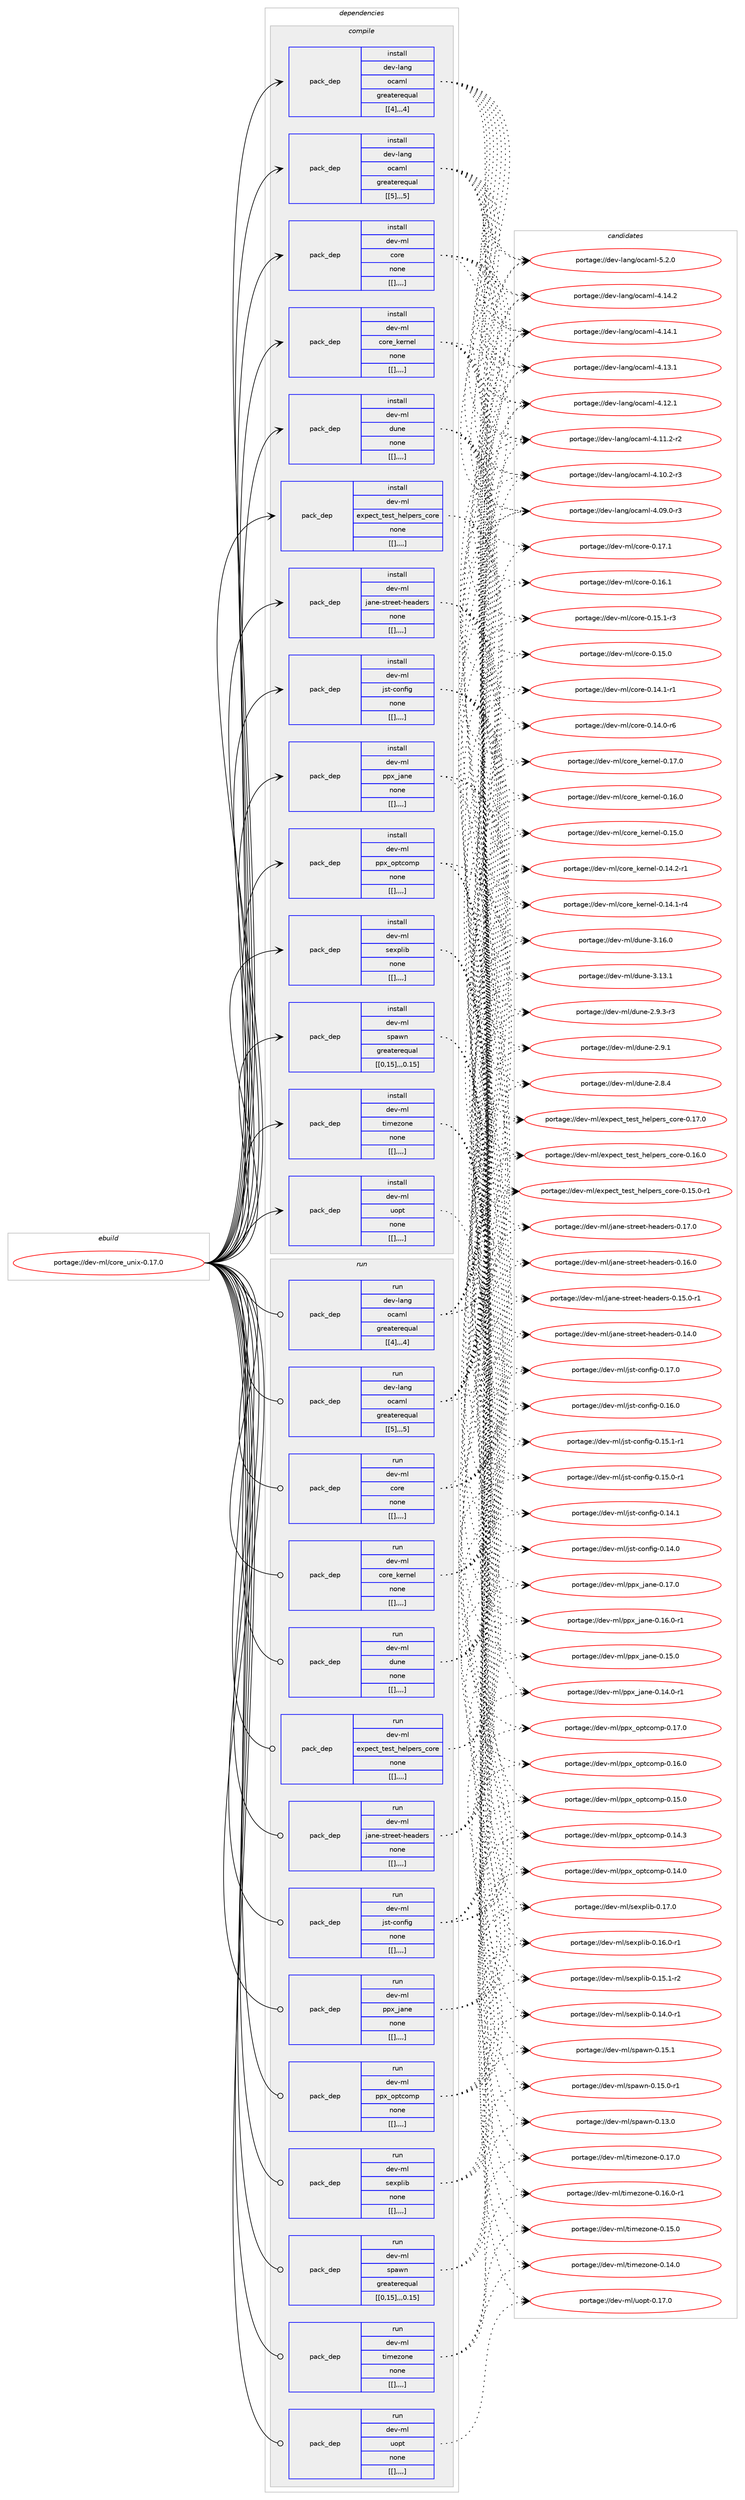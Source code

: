 digraph prolog {

# *************
# Graph options
# *************

newrank=true;
concentrate=true;
compound=true;
graph [rankdir=LR,fontname=Helvetica,fontsize=10,ranksep=1.5];#, ranksep=2.5, nodesep=0.2];
edge  [arrowhead=vee];
node  [fontname=Helvetica,fontsize=10];

# **********
# The ebuild
# **********

subgraph cluster_leftcol {
color=gray;
label=<<i>ebuild</i>>;
id [label="portage://dev-ml/core_unix-0.17.0", color=red, width=4, href="../dev-ml/core_unix-0.17.0.svg"];
}

# ****************
# The dependencies
# ****************

subgraph cluster_midcol {
color=gray;
label=<<i>dependencies</i>>;
subgraph cluster_compile {
fillcolor="#eeeeee";
style=filled;
label=<<i>compile</i>>;
subgraph pack88490 {
dependency119419 [label=<<TABLE BORDER="0" CELLBORDER="1" CELLSPACING="0" CELLPADDING="4" WIDTH="220"><TR><TD ROWSPAN="6" CELLPADDING="30">pack_dep</TD></TR><TR><TD WIDTH="110">install</TD></TR><TR><TD>dev-lang</TD></TR><TR><TD>ocaml</TD></TR><TR><TD>greaterequal</TD></TR><TR><TD>[[4],,,4]</TD></TR></TABLE>>, shape=none, color=blue];
}
id:e -> dependency119419:w [weight=20,style="solid",arrowhead="vee"];
subgraph pack88491 {
dependency119420 [label=<<TABLE BORDER="0" CELLBORDER="1" CELLSPACING="0" CELLPADDING="4" WIDTH="220"><TR><TD ROWSPAN="6" CELLPADDING="30">pack_dep</TD></TR><TR><TD WIDTH="110">install</TD></TR><TR><TD>dev-lang</TD></TR><TR><TD>ocaml</TD></TR><TR><TD>greaterequal</TD></TR><TR><TD>[[5],,,5]</TD></TR></TABLE>>, shape=none, color=blue];
}
id:e -> dependency119420:w [weight=20,style="solid",arrowhead="vee"];
subgraph pack88492 {
dependency119421 [label=<<TABLE BORDER="0" CELLBORDER="1" CELLSPACING="0" CELLPADDING="4" WIDTH="220"><TR><TD ROWSPAN="6" CELLPADDING="30">pack_dep</TD></TR><TR><TD WIDTH="110">install</TD></TR><TR><TD>dev-ml</TD></TR><TR><TD>core</TD></TR><TR><TD>none</TD></TR><TR><TD>[[],,,,]</TD></TR></TABLE>>, shape=none, color=blue];
}
id:e -> dependency119421:w [weight=20,style="solid",arrowhead="vee"];
subgraph pack88493 {
dependency119422 [label=<<TABLE BORDER="0" CELLBORDER="1" CELLSPACING="0" CELLPADDING="4" WIDTH="220"><TR><TD ROWSPAN="6" CELLPADDING="30">pack_dep</TD></TR><TR><TD WIDTH="110">install</TD></TR><TR><TD>dev-ml</TD></TR><TR><TD>core_kernel</TD></TR><TR><TD>none</TD></TR><TR><TD>[[],,,,]</TD></TR></TABLE>>, shape=none, color=blue];
}
id:e -> dependency119422:w [weight=20,style="solid",arrowhead="vee"];
subgraph pack88494 {
dependency119423 [label=<<TABLE BORDER="0" CELLBORDER="1" CELLSPACING="0" CELLPADDING="4" WIDTH="220"><TR><TD ROWSPAN="6" CELLPADDING="30">pack_dep</TD></TR><TR><TD WIDTH="110">install</TD></TR><TR><TD>dev-ml</TD></TR><TR><TD>dune</TD></TR><TR><TD>none</TD></TR><TR><TD>[[],,,,]</TD></TR></TABLE>>, shape=none, color=blue];
}
id:e -> dependency119423:w [weight=20,style="solid",arrowhead="vee"];
subgraph pack88495 {
dependency119424 [label=<<TABLE BORDER="0" CELLBORDER="1" CELLSPACING="0" CELLPADDING="4" WIDTH="220"><TR><TD ROWSPAN="6" CELLPADDING="30">pack_dep</TD></TR><TR><TD WIDTH="110">install</TD></TR><TR><TD>dev-ml</TD></TR><TR><TD>expect_test_helpers_core</TD></TR><TR><TD>none</TD></TR><TR><TD>[[],,,,]</TD></TR></TABLE>>, shape=none, color=blue];
}
id:e -> dependency119424:w [weight=20,style="solid",arrowhead="vee"];
subgraph pack88496 {
dependency119425 [label=<<TABLE BORDER="0" CELLBORDER="1" CELLSPACING="0" CELLPADDING="4" WIDTH="220"><TR><TD ROWSPAN="6" CELLPADDING="30">pack_dep</TD></TR><TR><TD WIDTH="110">install</TD></TR><TR><TD>dev-ml</TD></TR><TR><TD>jane-street-headers</TD></TR><TR><TD>none</TD></TR><TR><TD>[[],,,,]</TD></TR></TABLE>>, shape=none, color=blue];
}
id:e -> dependency119425:w [weight=20,style="solid",arrowhead="vee"];
subgraph pack88497 {
dependency119426 [label=<<TABLE BORDER="0" CELLBORDER="1" CELLSPACING="0" CELLPADDING="4" WIDTH="220"><TR><TD ROWSPAN="6" CELLPADDING="30">pack_dep</TD></TR><TR><TD WIDTH="110">install</TD></TR><TR><TD>dev-ml</TD></TR><TR><TD>jst-config</TD></TR><TR><TD>none</TD></TR><TR><TD>[[],,,,]</TD></TR></TABLE>>, shape=none, color=blue];
}
id:e -> dependency119426:w [weight=20,style="solid",arrowhead="vee"];
subgraph pack88498 {
dependency119427 [label=<<TABLE BORDER="0" CELLBORDER="1" CELLSPACING="0" CELLPADDING="4" WIDTH="220"><TR><TD ROWSPAN="6" CELLPADDING="30">pack_dep</TD></TR><TR><TD WIDTH="110">install</TD></TR><TR><TD>dev-ml</TD></TR><TR><TD>ppx_jane</TD></TR><TR><TD>none</TD></TR><TR><TD>[[],,,,]</TD></TR></TABLE>>, shape=none, color=blue];
}
id:e -> dependency119427:w [weight=20,style="solid",arrowhead="vee"];
subgraph pack88499 {
dependency119428 [label=<<TABLE BORDER="0" CELLBORDER="1" CELLSPACING="0" CELLPADDING="4" WIDTH="220"><TR><TD ROWSPAN="6" CELLPADDING="30">pack_dep</TD></TR><TR><TD WIDTH="110">install</TD></TR><TR><TD>dev-ml</TD></TR><TR><TD>ppx_optcomp</TD></TR><TR><TD>none</TD></TR><TR><TD>[[],,,,]</TD></TR></TABLE>>, shape=none, color=blue];
}
id:e -> dependency119428:w [weight=20,style="solid",arrowhead="vee"];
subgraph pack88500 {
dependency119429 [label=<<TABLE BORDER="0" CELLBORDER="1" CELLSPACING="0" CELLPADDING="4" WIDTH="220"><TR><TD ROWSPAN="6" CELLPADDING="30">pack_dep</TD></TR><TR><TD WIDTH="110">install</TD></TR><TR><TD>dev-ml</TD></TR><TR><TD>sexplib</TD></TR><TR><TD>none</TD></TR><TR><TD>[[],,,,]</TD></TR></TABLE>>, shape=none, color=blue];
}
id:e -> dependency119429:w [weight=20,style="solid",arrowhead="vee"];
subgraph pack88501 {
dependency119430 [label=<<TABLE BORDER="0" CELLBORDER="1" CELLSPACING="0" CELLPADDING="4" WIDTH="220"><TR><TD ROWSPAN="6" CELLPADDING="30">pack_dep</TD></TR><TR><TD WIDTH="110">install</TD></TR><TR><TD>dev-ml</TD></TR><TR><TD>spawn</TD></TR><TR><TD>greaterequal</TD></TR><TR><TD>[[0,15],,,0.15]</TD></TR></TABLE>>, shape=none, color=blue];
}
id:e -> dependency119430:w [weight=20,style="solid",arrowhead="vee"];
subgraph pack88502 {
dependency119431 [label=<<TABLE BORDER="0" CELLBORDER="1" CELLSPACING="0" CELLPADDING="4" WIDTH="220"><TR><TD ROWSPAN="6" CELLPADDING="30">pack_dep</TD></TR><TR><TD WIDTH="110">install</TD></TR><TR><TD>dev-ml</TD></TR><TR><TD>timezone</TD></TR><TR><TD>none</TD></TR><TR><TD>[[],,,,]</TD></TR></TABLE>>, shape=none, color=blue];
}
id:e -> dependency119431:w [weight=20,style="solid",arrowhead="vee"];
subgraph pack88503 {
dependency119432 [label=<<TABLE BORDER="0" CELLBORDER="1" CELLSPACING="0" CELLPADDING="4" WIDTH="220"><TR><TD ROWSPAN="6" CELLPADDING="30">pack_dep</TD></TR><TR><TD WIDTH="110">install</TD></TR><TR><TD>dev-ml</TD></TR><TR><TD>uopt</TD></TR><TR><TD>none</TD></TR><TR><TD>[[],,,,]</TD></TR></TABLE>>, shape=none, color=blue];
}
id:e -> dependency119432:w [weight=20,style="solid",arrowhead="vee"];
}
subgraph cluster_compileandrun {
fillcolor="#eeeeee";
style=filled;
label=<<i>compile and run</i>>;
}
subgraph cluster_run {
fillcolor="#eeeeee";
style=filled;
label=<<i>run</i>>;
subgraph pack88504 {
dependency119433 [label=<<TABLE BORDER="0" CELLBORDER="1" CELLSPACING="0" CELLPADDING="4" WIDTH="220"><TR><TD ROWSPAN="6" CELLPADDING="30">pack_dep</TD></TR><TR><TD WIDTH="110">run</TD></TR><TR><TD>dev-lang</TD></TR><TR><TD>ocaml</TD></TR><TR><TD>greaterequal</TD></TR><TR><TD>[[4],,,4]</TD></TR></TABLE>>, shape=none, color=blue];
}
id:e -> dependency119433:w [weight=20,style="solid",arrowhead="odot"];
subgraph pack88505 {
dependency119434 [label=<<TABLE BORDER="0" CELLBORDER="1" CELLSPACING="0" CELLPADDING="4" WIDTH="220"><TR><TD ROWSPAN="6" CELLPADDING="30">pack_dep</TD></TR><TR><TD WIDTH="110">run</TD></TR><TR><TD>dev-lang</TD></TR><TR><TD>ocaml</TD></TR><TR><TD>greaterequal</TD></TR><TR><TD>[[5],,,5]</TD></TR></TABLE>>, shape=none, color=blue];
}
id:e -> dependency119434:w [weight=20,style="solid",arrowhead="odot"];
subgraph pack88506 {
dependency119435 [label=<<TABLE BORDER="0" CELLBORDER="1" CELLSPACING="0" CELLPADDING="4" WIDTH="220"><TR><TD ROWSPAN="6" CELLPADDING="30">pack_dep</TD></TR><TR><TD WIDTH="110">run</TD></TR><TR><TD>dev-ml</TD></TR><TR><TD>core</TD></TR><TR><TD>none</TD></TR><TR><TD>[[],,,,]</TD></TR></TABLE>>, shape=none, color=blue];
}
id:e -> dependency119435:w [weight=20,style="solid",arrowhead="odot"];
subgraph pack88507 {
dependency119436 [label=<<TABLE BORDER="0" CELLBORDER="1" CELLSPACING="0" CELLPADDING="4" WIDTH="220"><TR><TD ROWSPAN="6" CELLPADDING="30">pack_dep</TD></TR><TR><TD WIDTH="110">run</TD></TR><TR><TD>dev-ml</TD></TR><TR><TD>core_kernel</TD></TR><TR><TD>none</TD></TR><TR><TD>[[],,,,]</TD></TR></TABLE>>, shape=none, color=blue];
}
id:e -> dependency119436:w [weight=20,style="solid",arrowhead="odot"];
subgraph pack88508 {
dependency119437 [label=<<TABLE BORDER="0" CELLBORDER="1" CELLSPACING="0" CELLPADDING="4" WIDTH="220"><TR><TD ROWSPAN="6" CELLPADDING="30">pack_dep</TD></TR><TR><TD WIDTH="110">run</TD></TR><TR><TD>dev-ml</TD></TR><TR><TD>dune</TD></TR><TR><TD>none</TD></TR><TR><TD>[[],,,,]</TD></TR></TABLE>>, shape=none, color=blue];
}
id:e -> dependency119437:w [weight=20,style="solid",arrowhead="odot"];
subgraph pack88509 {
dependency119438 [label=<<TABLE BORDER="0" CELLBORDER="1" CELLSPACING="0" CELLPADDING="4" WIDTH="220"><TR><TD ROWSPAN="6" CELLPADDING="30">pack_dep</TD></TR><TR><TD WIDTH="110">run</TD></TR><TR><TD>dev-ml</TD></TR><TR><TD>expect_test_helpers_core</TD></TR><TR><TD>none</TD></TR><TR><TD>[[],,,,]</TD></TR></TABLE>>, shape=none, color=blue];
}
id:e -> dependency119438:w [weight=20,style="solid",arrowhead="odot"];
subgraph pack88510 {
dependency119439 [label=<<TABLE BORDER="0" CELLBORDER="1" CELLSPACING="0" CELLPADDING="4" WIDTH="220"><TR><TD ROWSPAN="6" CELLPADDING="30">pack_dep</TD></TR><TR><TD WIDTH="110">run</TD></TR><TR><TD>dev-ml</TD></TR><TR><TD>jane-street-headers</TD></TR><TR><TD>none</TD></TR><TR><TD>[[],,,,]</TD></TR></TABLE>>, shape=none, color=blue];
}
id:e -> dependency119439:w [weight=20,style="solid",arrowhead="odot"];
subgraph pack88511 {
dependency119440 [label=<<TABLE BORDER="0" CELLBORDER="1" CELLSPACING="0" CELLPADDING="4" WIDTH="220"><TR><TD ROWSPAN="6" CELLPADDING="30">pack_dep</TD></TR><TR><TD WIDTH="110">run</TD></TR><TR><TD>dev-ml</TD></TR><TR><TD>jst-config</TD></TR><TR><TD>none</TD></TR><TR><TD>[[],,,,]</TD></TR></TABLE>>, shape=none, color=blue];
}
id:e -> dependency119440:w [weight=20,style="solid",arrowhead="odot"];
subgraph pack88512 {
dependency119441 [label=<<TABLE BORDER="0" CELLBORDER="1" CELLSPACING="0" CELLPADDING="4" WIDTH="220"><TR><TD ROWSPAN="6" CELLPADDING="30">pack_dep</TD></TR><TR><TD WIDTH="110">run</TD></TR><TR><TD>dev-ml</TD></TR><TR><TD>ppx_jane</TD></TR><TR><TD>none</TD></TR><TR><TD>[[],,,,]</TD></TR></TABLE>>, shape=none, color=blue];
}
id:e -> dependency119441:w [weight=20,style="solid",arrowhead="odot"];
subgraph pack88513 {
dependency119442 [label=<<TABLE BORDER="0" CELLBORDER="1" CELLSPACING="0" CELLPADDING="4" WIDTH="220"><TR><TD ROWSPAN="6" CELLPADDING="30">pack_dep</TD></TR><TR><TD WIDTH="110">run</TD></TR><TR><TD>dev-ml</TD></TR><TR><TD>ppx_optcomp</TD></TR><TR><TD>none</TD></TR><TR><TD>[[],,,,]</TD></TR></TABLE>>, shape=none, color=blue];
}
id:e -> dependency119442:w [weight=20,style="solid",arrowhead="odot"];
subgraph pack88514 {
dependency119443 [label=<<TABLE BORDER="0" CELLBORDER="1" CELLSPACING="0" CELLPADDING="4" WIDTH="220"><TR><TD ROWSPAN="6" CELLPADDING="30">pack_dep</TD></TR><TR><TD WIDTH="110">run</TD></TR><TR><TD>dev-ml</TD></TR><TR><TD>sexplib</TD></TR><TR><TD>none</TD></TR><TR><TD>[[],,,,]</TD></TR></TABLE>>, shape=none, color=blue];
}
id:e -> dependency119443:w [weight=20,style="solid",arrowhead="odot"];
subgraph pack88515 {
dependency119444 [label=<<TABLE BORDER="0" CELLBORDER="1" CELLSPACING="0" CELLPADDING="4" WIDTH="220"><TR><TD ROWSPAN="6" CELLPADDING="30">pack_dep</TD></TR><TR><TD WIDTH="110">run</TD></TR><TR><TD>dev-ml</TD></TR><TR><TD>spawn</TD></TR><TR><TD>greaterequal</TD></TR><TR><TD>[[0,15],,,0.15]</TD></TR></TABLE>>, shape=none, color=blue];
}
id:e -> dependency119444:w [weight=20,style="solid",arrowhead="odot"];
subgraph pack88516 {
dependency119445 [label=<<TABLE BORDER="0" CELLBORDER="1" CELLSPACING="0" CELLPADDING="4" WIDTH="220"><TR><TD ROWSPAN="6" CELLPADDING="30">pack_dep</TD></TR><TR><TD WIDTH="110">run</TD></TR><TR><TD>dev-ml</TD></TR><TR><TD>timezone</TD></TR><TR><TD>none</TD></TR><TR><TD>[[],,,,]</TD></TR></TABLE>>, shape=none, color=blue];
}
id:e -> dependency119445:w [weight=20,style="solid",arrowhead="odot"];
subgraph pack88517 {
dependency119446 [label=<<TABLE BORDER="0" CELLBORDER="1" CELLSPACING="0" CELLPADDING="4" WIDTH="220"><TR><TD ROWSPAN="6" CELLPADDING="30">pack_dep</TD></TR><TR><TD WIDTH="110">run</TD></TR><TR><TD>dev-ml</TD></TR><TR><TD>uopt</TD></TR><TR><TD>none</TD></TR><TR><TD>[[],,,,]</TD></TR></TABLE>>, shape=none, color=blue];
}
id:e -> dependency119446:w [weight=20,style="solid",arrowhead="odot"];
}
}

# **************
# The candidates
# **************

subgraph cluster_choices {
rank=same;
color=gray;
label=<<i>candidates</i>>;

subgraph choice88490 {
color=black;
nodesep=1;
choice1001011184510897110103471119997109108455346504648 [label="portage://dev-lang/ocaml-5.2.0", color=red, width=4,href="../dev-lang/ocaml-5.2.0.svg"];
choice100101118451089711010347111999710910845524649524650 [label="portage://dev-lang/ocaml-4.14.2", color=red, width=4,href="../dev-lang/ocaml-4.14.2.svg"];
choice100101118451089711010347111999710910845524649524649 [label="portage://dev-lang/ocaml-4.14.1", color=red, width=4,href="../dev-lang/ocaml-4.14.1.svg"];
choice100101118451089711010347111999710910845524649514649 [label="portage://dev-lang/ocaml-4.13.1", color=red, width=4,href="../dev-lang/ocaml-4.13.1.svg"];
choice100101118451089711010347111999710910845524649504649 [label="portage://dev-lang/ocaml-4.12.1", color=red, width=4,href="../dev-lang/ocaml-4.12.1.svg"];
choice1001011184510897110103471119997109108455246494946504511450 [label="portage://dev-lang/ocaml-4.11.2-r2", color=red, width=4,href="../dev-lang/ocaml-4.11.2-r2.svg"];
choice1001011184510897110103471119997109108455246494846504511451 [label="portage://dev-lang/ocaml-4.10.2-r3", color=red, width=4,href="../dev-lang/ocaml-4.10.2-r3.svg"];
choice1001011184510897110103471119997109108455246485746484511451 [label="portage://dev-lang/ocaml-4.09.0-r3", color=red, width=4,href="../dev-lang/ocaml-4.09.0-r3.svg"];
dependency119419:e -> choice1001011184510897110103471119997109108455346504648:w [style=dotted,weight="100"];
dependency119419:e -> choice100101118451089711010347111999710910845524649524650:w [style=dotted,weight="100"];
dependency119419:e -> choice100101118451089711010347111999710910845524649524649:w [style=dotted,weight="100"];
dependency119419:e -> choice100101118451089711010347111999710910845524649514649:w [style=dotted,weight="100"];
dependency119419:e -> choice100101118451089711010347111999710910845524649504649:w [style=dotted,weight="100"];
dependency119419:e -> choice1001011184510897110103471119997109108455246494946504511450:w [style=dotted,weight="100"];
dependency119419:e -> choice1001011184510897110103471119997109108455246494846504511451:w [style=dotted,weight="100"];
dependency119419:e -> choice1001011184510897110103471119997109108455246485746484511451:w [style=dotted,weight="100"];
}
subgraph choice88491 {
color=black;
nodesep=1;
choice1001011184510897110103471119997109108455346504648 [label="portage://dev-lang/ocaml-5.2.0", color=red, width=4,href="../dev-lang/ocaml-5.2.0.svg"];
choice100101118451089711010347111999710910845524649524650 [label="portage://dev-lang/ocaml-4.14.2", color=red, width=4,href="../dev-lang/ocaml-4.14.2.svg"];
choice100101118451089711010347111999710910845524649524649 [label="portage://dev-lang/ocaml-4.14.1", color=red, width=4,href="../dev-lang/ocaml-4.14.1.svg"];
choice100101118451089711010347111999710910845524649514649 [label="portage://dev-lang/ocaml-4.13.1", color=red, width=4,href="../dev-lang/ocaml-4.13.1.svg"];
choice100101118451089711010347111999710910845524649504649 [label="portage://dev-lang/ocaml-4.12.1", color=red, width=4,href="../dev-lang/ocaml-4.12.1.svg"];
choice1001011184510897110103471119997109108455246494946504511450 [label="portage://dev-lang/ocaml-4.11.2-r2", color=red, width=4,href="../dev-lang/ocaml-4.11.2-r2.svg"];
choice1001011184510897110103471119997109108455246494846504511451 [label="portage://dev-lang/ocaml-4.10.2-r3", color=red, width=4,href="../dev-lang/ocaml-4.10.2-r3.svg"];
choice1001011184510897110103471119997109108455246485746484511451 [label="portage://dev-lang/ocaml-4.09.0-r3", color=red, width=4,href="../dev-lang/ocaml-4.09.0-r3.svg"];
dependency119420:e -> choice1001011184510897110103471119997109108455346504648:w [style=dotted,weight="100"];
dependency119420:e -> choice100101118451089711010347111999710910845524649524650:w [style=dotted,weight="100"];
dependency119420:e -> choice100101118451089711010347111999710910845524649524649:w [style=dotted,weight="100"];
dependency119420:e -> choice100101118451089711010347111999710910845524649514649:w [style=dotted,weight="100"];
dependency119420:e -> choice100101118451089711010347111999710910845524649504649:w [style=dotted,weight="100"];
dependency119420:e -> choice1001011184510897110103471119997109108455246494946504511450:w [style=dotted,weight="100"];
dependency119420:e -> choice1001011184510897110103471119997109108455246494846504511451:w [style=dotted,weight="100"];
dependency119420:e -> choice1001011184510897110103471119997109108455246485746484511451:w [style=dotted,weight="100"];
}
subgraph choice88492 {
color=black;
nodesep=1;
choice10010111845109108479911111410145484649554649 [label="portage://dev-ml/core-0.17.1", color=red, width=4,href="../dev-ml/core-0.17.1.svg"];
choice10010111845109108479911111410145484649544649 [label="portage://dev-ml/core-0.16.1", color=red, width=4,href="../dev-ml/core-0.16.1.svg"];
choice100101118451091084799111114101454846495346494511451 [label="portage://dev-ml/core-0.15.1-r3", color=red, width=4,href="../dev-ml/core-0.15.1-r3.svg"];
choice10010111845109108479911111410145484649534648 [label="portage://dev-ml/core-0.15.0", color=red, width=4,href="../dev-ml/core-0.15.0.svg"];
choice100101118451091084799111114101454846495246494511449 [label="portage://dev-ml/core-0.14.1-r1", color=red, width=4,href="../dev-ml/core-0.14.1-r1.svg"];
choice100101118451091084799111114101454846495246484511454 [label="portage://dev-ml/core-0.14.0-r6", color=red, width=4,href="../dev-ml/core-0.14.0-r6.svg"];
dependency119421:e -> choice10010111845109108479911111410145484649554649:w [style=dotted,weight="100"];
dependency119421:e -> choice10010111845109108479911111410145484649544649:w [style=dotted,weight="100"];
dependency119421:e -> choice100101118451091084799111114101454846495346494511451:w [style=dotted,weight="100"];
dependency119421:e -> choice10010111845109108479911111410145484649534648:w [style=dotted,weight="100"];
dependency119421:e -> choice100101118451091084799111114101454846495246494511449:w [style=dotted,weight="100"];
dependency119421:e -> choice100101118451091084799111114101454846495246484511454:w [style=dotted,weight="100"];
}
subgraph choice88493 {
color=black;
nodesep=1;
choice1001011184510910847991111141019510710111411010110845484649554648 [label="portage://dev-ml/core_kernel-0.17.0", color=red, width=4,href="../dev-ml/core_kernel-0.17.0.svg"];
choice1001011184510910847991111141019510710111411010110845484649544648 [label="portage://dev-ml/core_kernel-0.16.0", color=red, width=4,href="../dev-ml/core_kernel-0.16.0.svg"];
choice1001011184510910847991111141019510710111411010110845484649534648 [label="portage://dev-ml/core_kernel-0.15.0", color=red, width=4,href="../dev-ml/core_kernel-0.15.0.svg"];
choice10010111845109108479911111410195107101114110101108454846495246504511449 [label="portage://dev-ml/core_kernel-0.14.2-r1", color=red, width=4,href="../dev-ml/core_kernel-0.14.2-r1.svg"];
choice10010111845109108479911111410195107101114110101108454846495246494511452 [label="portage://dev-ml/core_kernel-0.14.1-r4", color=red, width=4,href="../dev-ml/core_kernel-0.14.1-r4.svg"];
dependency119422:e -> choice1001011184510910847991111141019510710111411010110845484649554648:w [style=dotted,weight="100"];
dependency119422:e -> choice1001011184510910847991111141019510710111411010110845484649544648:w [style=dotted,weight="100"];
dependency119422:e -> choice1001011184510910847991111141019510710111411010110845484649534648:w [style=dotted,weight="100"];
dependency119422:e -> choice10010111845109108479911111410195107101114110101108454846495246504511449:w [style=dotted,weight="100"];
dependency119422:e -> choice10010111845109108479911111410195107101114110101108454846495246494511452:w [style=dotted,weight="100"];
}
subgraph choice88494 {
color=black;
nodesep=1;
choice100101118451091084710011711010145514649544648 [label="portage://dev-ml/dune-3.16.0", color=red, width=4,href="../dev-ml/dune-3.16.0.svg"];
choice100101118451091084710011711010145514649514649 [label="portage://dev-ml/dune-3.13.1", color=red, width=4,href="../dev-ml/dune-3.13.1.svg"];
choice10010111845109108471001171101014550465746514511451 [label="portage://dev-ml/dune-2.9.3-r3", color=red, width=4,href="../dev-ml/dune-2.9.3-r3.svg"];
choice1001011184510910847100117110101455046574649 [label="portage://dev-ml/dune-2.9.1", color=red, width=4,href="../dev-ml/dune-2.9.1.svg"];
choice1001011184510910847100117110101455046564652 [label="portage://dev-ml/dune-2.8.4", color=red, width=4,href="../dev-ml/dune-2.8.4.svg"];
dependency119423:e -> choice100101118451091084710011711010145514649544648:w [style=dotted,weight="100"];
dependency119423:e -> choice100101118451091084710011711010145514649514649:w [style=dotted,weight="100"];
dependency119423:e -> choice10010111845109108471001171101014550465746514511451:w [style=dotted,weight="100"];
dependency119423:e -> choice1001011184510910847100117110101455046574649:w [style=dotted,weight="100"];
dependency119423:e -> choice1001011184510910847100117110101455046564652:w [style=dotted,weight="100"];
}
subgraph choice88495 {
color=black;
nodesep=1;
choice1001011184510910847101120112101991169511610111511695104101108112101114115959911111410145484649554648 [label="portage://dev-ml/expect_test_helpers_core-0.17.0", color=red, width=4,href="../dev-ml/expect_test_helpers_core-0.17.0.svg"];
choice1001011184510910847101120112101991169511610111511695104101108112101114115959911111410145484649544648 [label="portage://dev-ml/expect_test_helpers_core-0.16.0", color=red, width=4,href="../dev-ml/expect_test_helpers_core-0.16.0.svg"];
choice10010111845109108471011201121019911695116101115116951041011081121011141159599111114101454846495346484511449 [label="portage://dev-ml/expect_test_helpers_core-0.15.0-r1", color=red, width=4,href="../dev-ml/expect_test_helpers_core-0.15.0-r1.svg"];
dependency119424:e -> choice1001011184510910847101120112101991169511610111511695104101108112101114115959911111410145484649554648:w [style=dotted,weight="100"];
dependency119424:e -> choice1001011184510910847101120112101991169511610111511695104101108112101114115959911111410145484649544648:w [style=dotted,weight="100"];
dependency119424:e -> choice10010111845109108471011201121019911695116101115116951041011081121011141159599111114101454846495346484511449:w [style=dotted,weight="100"];
}
subgraph choice88496 {
color=black;
nodesep=1;
choice10010111845109108471069711010145115116114101101116451041019710010111411545484649554648 [label="portage://dev-ml/jane-street-headers-0.17.0", color=red, width=4,href="../dev-ml/jane-street-headers-0.17.0.svg"];
choice10010111845109108471069711010145115116114101101116451041019710010111411545484649544648 [label="portage://dev-ml/jane-street-headers-0.16.0", color=red, width=4,href="../dev-ml/jane-street-headers-0.16.0.svg"];
choice100101118451091084710697110101451151161141011011164510410197100101114115454846495346484511449 [label="portage://dev-ml/jane-street-headers-0.15.0-r1", color=red, width=4,href="../dev-ml/jane-street-headers-0.15.0-r1.svg"];
choice10010111845109108471069711010145115116114101101116451041019710010111411545484649524648 [label="portage://dev-ml/jane-street-headers-0.14.0", color=red, width=4,href="../dev-ml/jane-street-headers-0.14.0.svg"];
dependency119425:e -> choice10010111845109108471069711010145115116114101101116451041019710010111411545484649554648:w [style=dotted,weight="100"];
dependency119425:e -> choice10010111845109108471069711010145115116114101101116451041019710010111411545484649544648:w [style=dotted,weight="100"];
dependency119425:e -> choice100101118451091084710697110101451151161141011011164510410197100101114115454846495346484511449:w [style=dotted,weight="100"];
dependency119425:e -> choice10010111845109108471069711010145115116114101101116451041019710010111411545484649524648:w [style=dotted,weight="100"];
}
subgraph choice88497 {
color=black;
nodesep=1;
choice1001011184510910847106115116459911111010210510345484649554648 [label="portage://dev-ml/jst-config-0.17.0", color=red, width=4,href="../dev-ml/jst-config-0.17.0.svg"];
choice1001011184510910847106115116459911111010210510345484649544648 [label="portage://dev-ml/jst-config-0.16.0", color=red, width=4,href="../dev-ml/jst-config-0.16.0.svg"];
choice10010111845109108471061151164599111110102105103454846495346494511449 [label="portage://dev-ml/jst-config-0.15.1-r1", color=red, width=4,href="../dev-ml/jst-config-0.15.1-r1.svg"];
choice10010111845109108471061151164599111110102105103454846495346484511449 [label="portage://dev-ml/jst-config-0.15.0-r1", color=red, width=4,href="../dev-ml/jst-config-0.15.0-r1.svg"];
choice1001011184510910847106115116459911111010210510345484649524649 [label="portage://dev-ml/jst-config-0.14.1", color=red, width=4,href="../dev-ml/jst-config-0.14.1.svg"];
choice1001011184510910847106115116459911111010210510345484649524648 [label="portage://dev-ml/jst-config-0.14.0", color=red, width=4,href="../dev-ml/jst-config-0.14.0.svg"];
dependency119426:e -> choice1001011184510910847106115116459911111010210510345484649554648:w [style=dotted,weight="100"];
dependency119426:e -> choice1001011184510910847106115116459911111010210510345484649544648:w [style=dotted,weight="100"];
dependency119426:e -> choice10010111845109108471061151164599111110102105103454846495346494511449:w [style=dotted,weight="100"];
dependency119426:e -> choice10010111845109108471061151164599111110102105103454846495346484511449:w [style=dotted,weight="100"];
dependency119426:e -> choice1001011184510910847106115116459911111010210510345484649524649:w [style=dotted,weight="100"];
dependency119426:e -> choice1001011184510910847106115116459911111010210510345484649524648:w [style=dotted,weight="100"];
}
subgraph choice88498 {
color=black;
nodesep=1;
choice1001011184510910847112112120951069711010145484649554648 [label="portage://dev-ml/ppx_jane-0.17.0", color=red, width=4,href="../dev-ml/ppx_jane-0.17.0.svg"];
choice10010111845109108471121121209510697110101454846495446484511449 [label="portage://dev-ml/ppx_jane-0.16.0-r1", color=red, width=4,href="../dev-ml/ppx_jane-0.16.0-r1.svg"];
choice1001011184510910847112112120951069711010145484649534648 [label="portage://dev-ml/ppx_jane-0.15.0", color=red, width=4,href="../dev-ml/ppx_jane-0.15.0.svg"];
choice10010111845109108471121121209510697110101454846495246484511449 [label="portage://dev-ml/ppx_jane-0.14.0-r1", color=red, width=4,href="../dev-ml/ppx_jane-0.14.0-r1.svg"];
dependency119427:e -> choice1001011184510910847112112120951069711010145484649554648:w [style=dotted,weight="100"];
dependency119427:e -> choice10010111845109108471121121209510697110101454846495446484511449:w [style=dotted,weight="100"];
dependency119427:e -> choice1001011184510910847112112120951069711010145484649534648:w [style=dotted,weight="100"];
dependency119427:e -> choice10010111845109108471121121209510697110101454846495246484511449:w [style=dotted,weight="100"];
}
subgraph choice88499 {
color=black;
nodesep=1;
choice1001011184510910847112112120951111121169911110911245484649554648 [label="portage://dev-ml/ppx_optcomp-0.17.0", color=red, width=4,href="../dev-ml/ppx_optcomp-0.17.0.svg"];
choice1001011184510910847112112120951111121169911110911245484649544648 [label="portage://dev-ml/ppx_optcomp-0.16.0", color=red, width=4,href="../dev-ml/ppx_optcomp-0.16.0.svg"];
choice1001011184510910847112112120951111121169911110911245484649534648 [label="portage://dev-ml/ppx_optcomp-0.15.0", color=red, width=4,href="../dev-ml/ppx_optcomp-0.15.0.svg"];
choice1001011184510910847112112120951111121169911110911245484649524651 [label="portage://dev-ml/ppx_optcomp-0.14.3", color=red, width=4,href="../dev-ml/ppx_optcomp-0.14.3.svg"];
choice1001011184510910847112112120951111121169911110911245484649524648 [label="portage://dev-ml/ppx_optcomp-0.14.0", color=red, width=4,href="../dev-ml/ppx_optcomp-0.14.0.svg"];
dependency119428:e -> choice1001011184510910847112112120951111121169911110911245484649554648:w [style=dotted,weight="100"];
dependency119428:e -> choice1001011184510910847112112120951111121169911110911245484649544648:w [style=dotted,weight="100"];
dependency119428:e -> choice1001011184510910847112112120951111121169911110911245484649534648:w [style=dotted,weight="100"];
dependency119428:e -> choice1001011184510910847112112120951111121169911110911245484649524651:w [style=dotted,weight="100"];
dependency119428:e -> choice1001011184510910847112112120951111121169911110911245484649524648:w [style=dotted,weight="100"];
}
subgraph choice88500 {
color=black;
nodesep=1;
choice10010111845109108471151011201121081059845484649554648 [label="portage://dev-ml/sexplib-0.17.0", color=red, width=4,href="../dev-ml/sexplib-0.17.0.svg"];
choice100101118451091084711510112011210810598454846495446484511449 [label="portage://dev-ml/sexplib-0.16.0-r1", color=red, width=4,href="../dev-ml/sexplib-0.16.0-r1.svg"];
choice100101118451091084711510112011210810598454846495346494511450 [label="portage://dev-ml/sexplib-0.15.1-r2", color=red, width=4,href="../dev-ml/sexplib-0.15.1-r2.svg"];
choice100101118451091084711510112011210810598454846495246484511449 [label="portage://dev-ml/sexplib-0.14.0-r1", color=red, width=4,href="../dev-ml/sexplib-0.14.0-r1.svg"];
dependency119429:e -> choice10010111845109108471151011201121081059845484649554648:w [style=dotted,weight="100"];
dependency119429:e -> choice100101118451091084711510112011210810598454846495446484511449:w [style=dotted,weight="100"];
dependency119429:e -> choice100101118451091084711510112011210810598454846495346494511450:w [style=dotted,weight="100"];
dependency119429:e -> choice100101118451091084711510112011210810598454846495246484511449:w [style=dotted,weight="100"];
}
subgraph choice88501 {
color=black;
nodesep=1;
choice10010111845109108471151129711911045484649534649 [label="portage://dev-ml/spawn-0.15.1", color=red, width=4,href="../dev-ml/spawn-0.15.1.svg"];
choice100101118451091084711511297119110454846495346484511449 [label="portage://dev-ml/spawn-0.15.0-r1", color=red, width=4,href="../dev-ml/spawn-0.15.0-r1.svg"];
choice10010111845109108471151129711911045484649514648 [label="portage://dev-ml/spawn-0.13.0", color=red, width=4,href="../dev-ml/spawn-0.13.0.svg"];
dependency119430:e -> choice10010111845109108471151129711911045484649534649:w [style=dotted,weight="100"];
dependency119430:e -> choice100101118451091084711511297119110454846495346484511449:w [style=dotted,weight="100"];
dependency119430:e -> choice10010111845109108471151129711911045484649514648:w [style=dotted,weight="100"];
}
subgraph choice88502 {
color=black;
nodesep=1;
choice100101118451091084711610510910112211111010145484649554648 [label="portage://dev-ml/timezone-0.17.0", color=red, width=4,href="../dev-ml/timezone-0.17.0.svg"];
choice1001011184510910847116105109101122111110101454846495446484511449 [label="portage://dev-ml/timezone-0.16.0-r1", color=red, width=4,href="../dev-ml/timezone-0.16.0-r1.svg"];
choice100101118451091084711610510910112211111010145484649534648 [label="portage://dev-ml/timezone-0.15.0", color=red, width=4,href="../dev-ml/timezone-0.15.0.svg"];
choice100101118451091084711610510910112211111010145484649524648 [label="portage://dev-ml/timezone-0.14.0", color=red, width=4,href="../dev-ml/timezone-0.14.0.svg"];
dependency119431:e -> choice100101118451091084711610510910112211111010145484649554648:w [style=dotted,weight="100"];
dependency119431:e -> choice1001011184510910847116105109101122111110101454846495446484511449:w [style=dotted,weight="100"];
dependency119431:e -> choice100101118451091084711610510910112211111010145484649534648:w [style=dotted,weight="100"];
dependency119431:e -> choice100101118451091084711610510910112211111010145484649524648:w [style=dotted,weight="100"];
}
subgraph choice88503 {
color=black;
nodesep=1;
choice100101118451091084711711111211645484649554648 [label="portage://dev-ml/uopt-0.17.0", color=red, width=4,href="../dev-ml/uopt-0.17.0.svg"];
dependency119432:e -> choice100101118451091084711711111211645484649554648:w [style=dotted,weight="100"];
}
subgraph choice88504 {
color=black;
nodesep=1;
choice1001011184510897110103471119997109108455346504648 [label="portage://dev-lang/ocaml-5.2.0", color=red, width=4,href="../dev-lang/ocaml-5.2.0.svg"];
choice100101118451089711010347111999710910845524649524650 [label="portage://dev-lang/ocaml-4.14.2", color=red, width=4,href="../dev-lang/ocaml-4.14.2.svg"];
choice100101118451089711010347111999710910845524649524649 [label="portage://dev-lang/ocaml-4.14.1", color=red, width=4,href="../dev-lang/ocaml-4.14.1.svg"];
choice100101118451089711010347111999710910845524649514649 [label="portage://dev-lang/ocaml-4.13.1", color=red, width=4,href="../dev-lang/ocaml-4.13.1.svg"];
choice100101118451089711010347111999710910845524649504649 [label="portage://dev-lang/ocaml-4.12.1", color=red, width=4,href="../dev-lang/ocaml-4.12.1.svg"];
choice1001011184510897110103471119997109108455246494946504511450 [label="portage://dev-lang/ocaml-4.11.2-r2", color=red, width=4,href="../dev-lang/ocaml-4.11.2-r2.svg"];
choice1001011184510897110103471119997109108455246494846504511451 [label="portage://dev-lang/ocaml-4.10.2-r3", color=red, width=4,href="../dev-lang/ocaml-4.10.2-r3.svg"];
choice1001011184510897110103471119997109108455246485746484511451 [label="portage://dev-lang/ocaml-4.09.0-r3", color=red, width=4,href="../dev-lang/ocaml-4.09.0-r3.svg"];
dependency119433:e -> choice1001011184510897110103471119997109108455346504648:w [style=dotted,weight="100"];
dependency119433:e -> choice100101118451089711010347111999710910845524649524650:w [style=dotted,weight="100"];
dependency119433:e -> choice100101118451089711010347111999710910845524649524649:w [style=dotted,weight="100"];
dependency119433:e -> choice100101118451089711010347111999710910845524649514649:w [style=dotted,weight="100"];
dependency119433:e -> choice100101118451089711010347111999710910845524649504649:w [style=dotted,weight="100"];
dependency119433:e -> choice1001011184510897110103471119997109108455246494946504511450:w [style=dotted,weight="100"];
dependency119433:e -> choice1001011184510897110103471119997109108455246494846504511451:w [style=dotted,weight="100"];
dependency119433:e -> choice1001011184510897110103471119997109108455246485746484511451:w [style=dotted,weight="100"];
}
subgraph choice88505 {
color=black;
nodesep=1;
choice1001011184510897110103471119997109108455346504648 [label="portage://dev-lang/ocaml-5.2.0", color=red, width=4,href="../dev-lang/ocaml-5.2.0.svg"];
choice100101118451089711010347111999710910845524649524650 [label="portage://dev-lang/ocaml-4.14.2", color=red, width=4,href="../dev-lang/ocaml-4.14.2.svg"];
choice100101118451089711010347111999710910845524649524649 [label="portage://dev-lang/ocaml-4.14.1", color=red, width=4,href="../dev-lang/ocaml-4.14.1.svg"];
choice100101118451089711010347111999710910845524649514649 [label="portage://dev-lang/ocaml-4.13.1", color=red, width=4,href="../dev-lang/ocaml-4.13.1.svg"];
choice100101118451089711010347111999710910845524649504649 [label="portage://dev-lang/ocaml-4.12.1", color=red, width=4,href="../dev-lang/ocaml-4.12.1.svg"];
choice1001011184510897110103471119997109108455246494946504511450 [label="portage://dev-lang/ocaml-4.11.2-r2", color=red, width=4,href="../dev-lang/ocaml-4.11.2-r2.svg"];
choice1001011184510897110103471119997109108455246494846504511451 [label="portage://dev-lang/ocaml-4.10.2-r3", color=red, width=4,href="../dev-lang/ocaml-4.10.2-r3.svg"];
choice1001011184510897110103471119997109108455246485746484511451 [label="portage://dev-lang/ocaml-4.09.0-r3", color=red, width=4,href="../dev-lang/ocaml-4.09.0-r3.svg"];
dependency119434:e -> choice1001011184510897110103471119997109108455346504648:w [style=dotted,weight="100"];
dependency119434:e -> choice100101118451089711010347111999710910845524649524650:w [style=dotted,weight="100"];
dependency119434:e -> choice100101118451089711010347111999710910845524649524649:w [style=dotted,weight="100"];
dependency119434:e -> choice100101118451089711010347111999710910845524649514649:w [style=dotted,weight="100"];
dependency119434:e -> choice100101118451089711010347111999710910845524649504649:w [style=dotted,weight="100"];
dependency119434:e -> choice1001011184510897110103471119997109108455246494946504511450:w [style=dotted,weight="100"];
dependency119434:e -> choice1001011184510897110103471119997109108455246494846504511451:w [style=dotted,weight="100"];
dependency119434:e -> choice1001011184510897110103471119997109108455246485746484511451:w [style=dotted,weight="100"];
}
subgraph choice88506 {
color=black;
nodesep=1;
choice10010111845109108479911111410145484649554649 [label="portage://dev-ml/core-0.17.1", color=red, width=4,href="../dev-ml/core-0.17.1.svg"];
choice10010111845109108479911111410145484649544649 [label="portage://dev-ml/core-0.16.1", color=red, width=4,href="../dev-ml/core-0.16.1.svg"];
choice100101118451091084799111114101454846495346494511451 [label="portage://dev-ml/core-0.15.1-r3", color=red, width=4,href="../dev-ml/core-0.15.1-r3.svg"];
choice10010111845109108479911111410145484649534648 [label="portage://dev-ml/core-0.15.0", color=red, width=4,href="../dev-ml/core-0.15.0.svg"];
choice100101118451091084799111114101454846495246494511449 [label="portage://dev-ml/core-0.14.1-r1", color=red, width=4,href="../dev-ml/core-0.14.1-r1.svg"];
choice100101118451091084799111114101454846495246484511454 [label="portage://dev-ml/core-0.14.0-r6", color=red, width=4,href="../dev-ml/core-0.14.0-r6.svg"];
dependency119435:e -> choice10010111845109108479911111410145484649554649:w [style=dotted,weight="100"];
dependency119435:e -> choice10010111845109108479911111410145484649544649:w [style=dotted,weight="100"];
dependency119435:e -> choice100101118451091084799111114101454846495346494511451:w [style=dotted,weight="100"];
dependency119435:e -> choice10010111845109108479911111410145484649534648:w [style=dotted,weight="100"];
dependency119435:e -> choice100101118451091084799111114101454846495246494511449:w [style=dotted,weight="100"];
dependency119435:e -> choice100101118451091084799111114101454846495246484511454:w [style=dotted,weight="100"];
}
subgraph choice88507 {
color=black;
nodesep=1;
choice1001011184510910847991111141019510710111411010110845484649554648 [label="portage://dev-ml/core_kernel-0.17.0", color=red, width=4,href="../dev-ml/core_kernel-0.17.0.svg"];
choice1001011184510910847991111141019510710111411010110845484649544648 [label="portage://dev-ml/core_kernel-0.16.0", color=red, width=4,href="../dev-ml/core_kernel-0.16.0.svg"];
choice1001011184510910847991111141019510710111411010110845484649534648 [label="portage://dev-ml/core_kernel-0.15.0", color=red, width=4,href="../dev-ml/core_kernel-0.15.0.svg"];
choice10010111845109108479911111410195107101114110101108454846495246504511449 [label="portage://dev-ml/core_kernel-0.14.2-r1", color=red, width=4,href="../dev-ml/core_kernel-0.14.2-r1.svg"];
choice10010111845109108479911111410195107101114110101108454846495246494511452 [label="portage://dev-ml/core_kernel-0.14.1-r4", color=red, width=4,href="../dev-ml/core_kernel-0.14.1-r4.svg"];
dependency119436:e -> choice1001011184510910847991111141019510710111411010110845484649554648:w [style=dotted,weight="100"];
dependency119436:e -> choice1001011184510910847991111141019510710111411010110845484649544648:w [style=dotted,weight="100"];
dependency119436:e -> choice1001011184510910847991111141019510710111411010110845484649534648:w [style=dotted,weight="100"];
dependency119436:e -> choice10010111845109108479911111410195107101114110101108454846495246504511449:w [style=dotted,weight="100"];
dependency119436:e -> choice10010111845109108479911111410195107101114110101108454846495246494511452:w [style=dotted,weight="100"];
}
subgraph choice88508 {
color=black;
nodesep=1;
choice100101118451091084710011711010145514649544648 [label="portage://dev-ml/dune-3.16.0", color=red, width=4,href="../dev-ml/dune-3.16.0.svg"];
choice100101118451091084710011711010145514649514649 [label="portage://dev-ml/dune-3.13.1", color=red, width=4,href="../dev-ml/dune-3.13.1.svg"];
choice10010111845109108471001171101014550465746514511451 [label="portage://dev-ml/dune-2.9.3-r3", color=red, width=4,href="../dev-ml/dune-2.9.3-r3.svg"];
choice1001011184510910847100117110101455046574649 [label="portage://dev-ml/dune-2.9.1", color=red, width=4,href="../dev-ml/dune-2.9.1.svg"];
choice1001011184510910847100117110101455046564652 [label="portage://dev-ml/dune-2.8.4", color=red, width=4,href="../dev-ml/dune-2.8.4.svg"];
dependency119437:e -> choice100101118451091084710011711010145514649544648:w [style=dotted,weight="100"];
dependency119437:e -> choice100101118451091084710011711010145514649514649:w [style=dotted,weight="100"];
dependency119437:e -> choice10010111845109108471001171101014550465746514511451:w [style=dotted,weight="100"];
dependency119437:e -> choice1001011184510910847100117110101455046574649:w [style=dotted,weight="100"];
dependency119437:e -> choice1001011184510910847100117110101455046564652:w [style=dotted,weight="100"];
}
subgraph choice88509 {
color=black;
nodesep=1;
choice1001011184510910847101120112101991169511610111511695104101108112101114115959911111410145484649554648 [label="portage://dev-ml/expect_test_helpers_core-0.17.0", color=red, width=4,href="../dev-ml/expect_test_helpers_core-0.17.0.svg"];
choice1001011184510910847101120112101991169511610111511695104101108112101114115959911111410145484649544648 [label="portage://dev-ml/expect_test_helpers_core-0.16.0", color=red, width=4,href="../dev-ml/expect_test_helpers_core-0.16.0.svg"];
choice10010111845109108471011201121019911695116101115116951041011081121011141159599111114101454846495346484511449 [label="portage://dev-ml/expect_test_helpers_core-0.15.0-r1", color=red, width=4,href="../dev-ml/expect_test_helpers_core-0.15.0-r1.svg"];
dependency119438:e -> choice1001011184510910847101120112101991169511610111511695104101108112101114115959911111410145484649554648:w [style=dotted,weight="100"];
dependency119438:e -> choice1001011184510910847101120112101991169511610111511695104101108112101114115959911111410145484649544648:w [style=dotted,weight="100"];
dependency119438:e -> choice10010111845109108471011201121019911695116101115116951041011081121011141159599111114101454846495346484511449:w [style=dotted,weight="100"];
}
subgraph choice88510 {
color=black;
nodesep=1;
choice10010111845109108471069711010145115116114101101116451041019710010111411545484649554648 [label="portage://dev-ml/jane-street-headers-0.17.0", color=red, width=4,href="../dev-ml/jane-street-headers-0.17.0.svg"];
choice10010111845109108471069711010145115116114101101116451041019710010111411545484649544648 [label="portage://dev-ml/jane-street-headers-0.16.0", color=red, width=4,href="../dev-ml/jane-street-headers-0.16.0.svg"];
choice100101118451091084710697110101451151161141011011164510410197100101114115454846495346484511449 [label="portage://dev-ml/jane-street-headers-0.15.0-r1", color=red, width=4,href="../dev-ml/jane-street-headers-0.15.0-r1.svg"];
choice10010111845109108471069711010145115116114101101116451041019710010111411545484649524648 [label="portage://dev-ml/jane-street-headers-0.14.0", color=red, width=4,href="../dev-ml/jane-street-headers-0.14.0.svg"];
dependency119439:e -> choice10010111845109108471069711010145115116114101101116451041019710010111411545484649554648:w [style=dotted,weight="100"];
dependency119439:e -> choice10010111845109108471069711010145115116114101101116451041019710010111411545484649544648:w [style=dotted,weight="100"];
dependency119439:e -> choice100101118451091084710697110101451151161141011011164510410197100101114115454846495346484511449:w [style=dotted,weight="100"];
dependency119439:e -> choice10010111845109108471069711010145115116114101101116451041019710010111411545484649524648:w [style=dotted,weight="100"];
}
subgraph choice88511 {
color=black;
nodesep=1;
choice1001011184510910847106115116459911111010210510345484649554648 [label="portage://dev-ml/jst-config-0.17.0", color=red, width=4,href="../dev-ml/jst-config-0.17.0.svg"];
choice1001011184510910847106115116459911111010210510345484649544648 [label="portage://dev-ml/jst-config-0.16.0", color=red, width=4,href="../dev-ml/jst-config-0.16.0.svg"];
choice10010111845109108471061151164599111110102105103454846495346494511449 [label="portage://dev-ml/jst-config-0.15.1-r1", color=red, width=4,href="../dev-ml/jst-config-0.15.1-r1.svg"];
choice10010111845109108471061151164599111110102105103454846495346484511449 [label="portage://dev-ml/jst-config-0.15.0-r1", color=red, width=4,href="../dev-ml/jst-config-0.15.0-r1.svg"];
choice1001011184510910847106115116459911111010210510345484649524649 [label="portage://dev-ml/jst-config-0.14.1", color=red, width=4,href="../dev-ml/jst-config-0.14.1.svg"];
choice1001011184510910847106115116459911111010210510345484649524648 [label="portage://dev-ml/jst-config-0.14.0", color=red, width=4,href="../dev-ml/jst-config-0.14.0.svg"];
dependency119440:e -> choice1001011184510910847106115116459911111010210510345484649554648:w [style=dotted,weight="100"];
dependency119440:e -> choice1001011184510910847106115116459911111010210510345484649544648:w [style=dotted,weight="100"];
dependency119440:e -> choice10010111845109108471061151164599111110102105103454846495346494511449:w [style=dotted,weight="100"];
dependency119440:e -> choice10010111845109108471061151164599111110102105103454846495346484511449:w [style=dotted,weight="100"];
dependency119440:e -> choice1001011184510910847106115116459911111010210510345484649524649:w [style=dotted,weight="100"];
dependency119440:e -> choice1001011184510910847106115116459911111010210510345484649524648:w [style=dotted,weight="100"];
}
subgraph choice88512 {
color=black;
nodesep=1;
choice1001011184510910847112112120951069711010145484649554648 [label="portage://dev-ml/ppx_jane-0.17.0", color=red, width=4,href="../dev-ml/ppx_jane-0.17.0.svg"];
choice10010111845109108471121121209510697110101454846495446484511449 [label="portage://dev-ml/ppx_jane-0.16.0-r1", color=red, width=4,href="../dev-ml/ppx_jane-0.16.0-r1.svg"];
choice1001011184510910847112112120951069711010145484649534648 [label="portage://dev-ml/ppx_jane-0.15.0", color=red, width=4,href="../dev-ml/ppx_jane-0.15.0.svg"];
choice10010111845109108471121121209510697110101454846495246484511449 [label="portage://dev-ml/ppx_jane-0.14.0-r1", color=red, width=4,href="../dev-ml/ppx_jane-0.14.0-r1.svg"];
dependency119441:e -> choice1001011184510910847112112120951069711010145484649554648:w [style=dotted,weight="100"];
dependency119441:e -> choice10010111845109108471121121209510697110101454846495446484511449:w [style=dotted,weight="100"];
dependency119441:e -> choice1001011184510910847112112120951069711010145484649534648:w [style=dotted,weight="100"];
dependency119441:e -> choice10010111845109108471121121209510697110101454846495246484511449:w [style=dotted,weight="100"];
}
subgraph choice88513 {
color=black;
nodesep=1;
choice1001011184510910847112112120951111121169911110911245484649554648 [label="portage://dev-ml/ppx_optcomp-0.17.0", color=red, width=4,href="../dev-ml/ppx_optcomp-0.17.0.svg"];
choice1001011184510910847112112120951111121169911110911245484649544648 [label="portage://dev-ml/ppx_optcomp-0.16.0", color=red, width=4,href="../dev-ml/ppx_optcomp-0.16.0.svg"];
choice1001011184510910847112112120951111121169911110911245484649534648 [label="portage://dev-ml/ppx_optcomp-0.15.0", color=red, width=4,href="../dev-ml/ppx_optcomp-0.15.0.svg"];
choice1001011184510910847112112120951111121169911110911245484649524651 [label="portage://dev-ml/ppx_optcomp-0.14.3", color=red, width=4,href="../dev-ml/ppx_optcomp-0.14.3.svg"];
choice1001011184510910847112112120951111121169911110911245484649524648 [label="portage://dev-ml/ppx_optcomp-0.14.0", color=red, width=4,href="../dev-ml/ppx_optcomp-0.14.0.svg"];
dependency119442:e -> choice1001011184510910847112112120951111121169911110911245484649554648:w [style=dotted,weight="100"];
dependency119442:e -> choice1001011184510910847112112120951111121169911110911245484649544648:w [style=dotted,weight="100"];
dependency119442:e -> choice1001011184510910847112112120951111121169911110911245484649534648:w [style=dotted,weight="100"];
dependency119442:e -> choice1001011184510910847112112120951111121169911110911245484649524651:w [style=dotted,weight="100"];
dependency119442:e -> choice1001011184510910847112112120951111121169911110911245484649524648:w [style=dotted,weight="100"];
}
subgraph choice88514 {
color=black;
nodesep=1;
choice10010111845109108471151011201121081059845484649554648 [label="portage://dev-ml/sexplib-0.17.0", color=red, width=4,href="../dev-ml/sexplib-0.17.0.svg"];
choice100101118451091084711510112011210810598454846495446484511449 [label="portage://dev-ml/sexplib-0.16.0-r1", color=red, width=4,href="../dev-ml/sexplib-0.16.0-r1.svg"];
choice100101118451091084711510112011210810598454846495346494511450 [label="portage://dev-ml/sexplib-0.15.1-r2", color=red, width=4,href="../dev-ml/sexplib-0.15.1-r2.svg"];
choice100101118451091084711510112011210810598454846495246484511449 [label="portage://dev-ml/sexplib-0.14.0-r1", color=red, width=4,href="../dev-ml/sexplib-0.14.0-r1.svg"];
dependency119443:e -> choice10010111845109108471151011201121081059845484649554648:w [style=dotted,weight="100"];
dependency119443:e -> choice100101118451091084711510112011210810598454846495446484511449:w [style=dotted,weight="100"];
dependency119443:e -> choice100101118451091084711510112011210810598454846495346494511450:w [style=dotted,weight="100"];
dependency119443:e -> choice100101118451091084711510112011210810598454846495246484511449:w [style=dotted,weight="100"];
}
subgraph choice88515 {
color=black;
nodesep=1;
choice10010111845109108471151129711911045484649534649 [label="portage://dev-ml/spawn-0.15.1", color=red, width=4,href="../dev-ml/spawn-0.15.1.svg"];
choice100101118451091084711511297119110454846495346484511449 [label="portage://dev-ml/spawn-0.15.0-r1", color=red, width=4,href="../dev-ml/spawn-0.15.0-r1.svg"];
choice10010111845109108471151129711911045484649514648 [label="portage://dev-ml/spawn-0.13.0", color=red, width=4,href="../dev-ml/spawn-0.13.0.svg"];
dependency119444:e -> choice10010111845109108471151129711911045484649534649:w [style=dotted,weight="100"];
dependency119444:e -> choice100101118451091084711511297119110454846495346484511449:w [style=dotted,weight="100"];
dependency119444:e -> choice10010111845109108471151129711911045484649514648:w [style=dotted,weight="100"];
}
subgraph choice88516 {
color=black;
nodesep=1;
choice100101118451091084711610510910112211111010145484649554648 [label="portage://dev-ml/timezone-0.17.0", color=red, width=4,href="../dev-ml/timezone-0.17.0.svg"];
choice1001011184510910847116105109101122111110101454846495446484511449 [label="portage://dev-ml/timezone-0.16.0-r1", color=red, width=4,href="../dev-ml/timezone-0.16.0-r1.svg"];
choice100101118451091084711610510910112211111010145484649534648 [label="portage://dev-ml/timezone-0.15.0", color=red, width=4,href="../dev-ml/timezone-0.15.0.svg"];
choice100101118451091084711610510910112211111010145484649524648 [label="portage://dev-ml/timezone-0.14.0", color=red, width=4,href="../dev-ml/timezone-0.14.0.svg"];
dependency119445:e -> choice100101118451091084711610510910112211111010145484649554648:w [style=dotted,weight="100"];
dependency119445:e -> choice1001011184510910847116105109101122111110101454846495446484511449:w [style=dotted,weight="100"];
dependency119445:e -> choice100101118451091084711610510910112211111010145484649534648:w [style=dotted,weight="100"];
dependency119445:e -> choice100101118451091084711610510910112211111010145484649524648:w [style=dotted,weight="100"];
}
subgraph choice88517 {
color=black;
nodesep=1;
choice100101118451091084711711111211645484649554648 [label="portage://dev-ml/uopt-0.17.0", color=red, width=4,href="../dev-ml/uopt-0.17.0.svg"];
dependency119446:e -> choice100101118451091084711711111211645484649554648:w [style=dotted,weight="100"];
}
}

}
